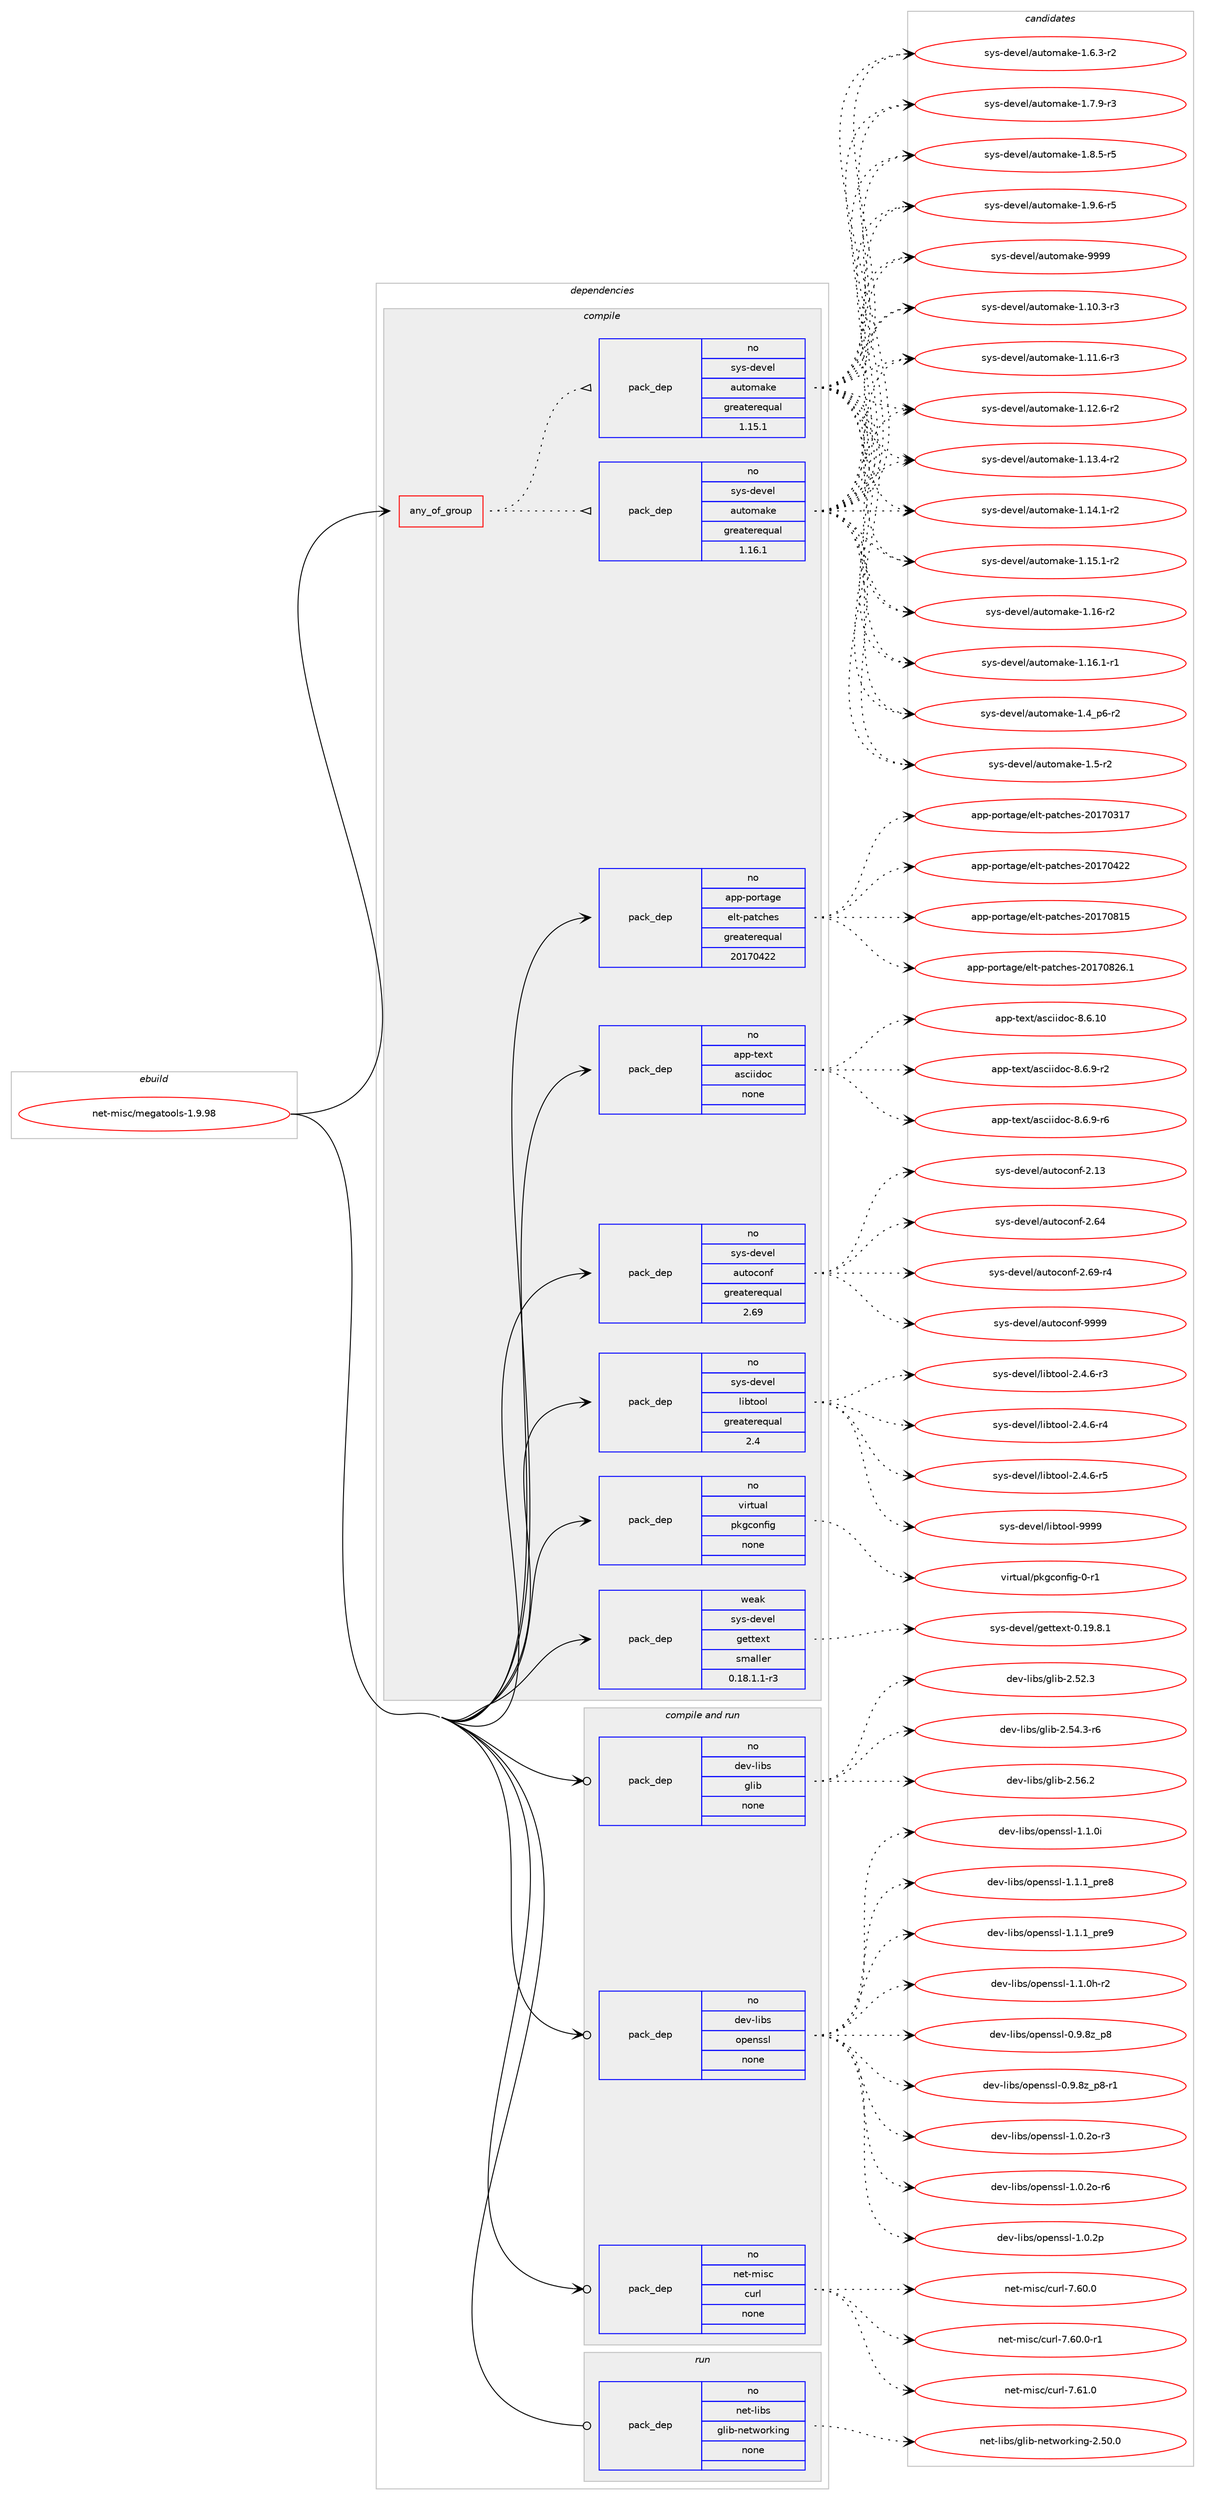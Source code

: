 digraph prolog {

# *************
# Graph options
# *************

newrank=true;
concentrate=true;
compound=true;
graph [rankdir=LR,fontname=Helvetica,fontsize=10,ranksep=1.5];#, ranksep=2.5, nodesep=0.2];
edge  [arrowhead=vee];
node  [fontname=Helvetica,fontsize=10];

# **********
# The ebuild
# **********

subgraph cluster_leftcol {
color=gray;
rank=same;
label=<<i>ebuild</i>>;
id [label="net-misc/megatools-1.9.98", color=red, width=4, href="../net-misc/megatools-1.9.98.svg"];
}

# ****************
# The dependencies
# ****************

subgraph cluster_midcol {
color=gray;
label=<<i>dependencies</i>>;
subgraph cluster_compile {
fillcolor="#eeeeee";
style=filled;
label=<<i>compile</i>>;
subgraph any5 {
dependency222 [label=<<TABLE BORDER="0" CELLBORDER="1" CELLSPACING="0" CELLPADDING="4"><TR><TD CELLPADDING="10">any_of_group</TD></TR></TABLE>>, shape=none, color=red];subgraph pack150 {
dependency223 [label=<<TABLE BORDER="0" CELLBORDER="1" CELLSPACING="0" CELLPADDING="4" WIDTH="220"><TR><TD ROWSPAN="6" CELLPADDING="30">pack_dep</TD></TR><TR><TD WIDTH="110">no</TD></TR><TR><TD>sys-devel</TD></TR><TR><TD>automake</TD></TR><TR><TD>greaterequal</TD></TR><TR><TD>1.16.1</TD></TR></TABLE>>, shape=none, color=blue];
}
dependency222:e -> dependency223:w [weight=20,style="dotted",arrowhead="oinv"];
subgraph pack151 {
dependency224 [label=<<TABLE BORDER="0" CELLBORDER="1" CELLSPACING="0" CELLPADDING="4" WIDTH="220"><TR><TD ROWSPAN="6" CELLPADDING="30">pack_dep</TD></TR><TR><TD WIDTH="110">no</TD></TR><TR><TD>sys-devel</TD></TR><TR><TD>automake</TD></TR><TR><TD>greaterequal</TD></TR><TR><TD>1.15.1</TD></TR></TABLE>>, shape=none, color=blue];
}
dependency222:e -> dependency224:w [weight=20,style="dotted",arrowhead="oinv"];
}
id:e -> dependency222:w [weight=20,style="solid",arrowhead="vee"];
subgraph pack152 {
dependency225 [label=<<TABLE BORDER="0" CELLBORDER="1" CELLSPACING="0" CELLPADDING="4" WIDTH="220"><TR><TD ROWSPAN="6" CELLPADDING="30">pack_dep</TD></TR><TR><TD WIDTH="110">no</TD></TR><TR><TD>app-portage</TD></TR><TR><TD>elt-patches</TD></TR><TR><TD>greaterequal</TD></TR><TR><TD>20170422</TD></TR></TABLE>>, shape=none, color=blue];
}
id:e -> dependency225:w [weight=20,style="solid",arrowhead="vee"];
subgraph pack153 {
dependency226 [label=<<TABLE BORDER="0" CELLBORDER="1" CELLSPACING="0" CELLPADDING="4" WIDTH="220"><TR><TD ROWSPAN="6" CELLPADDING="30">pack_dep</TD></TR><TR><TD WIDTH="110">no</TD></TR><TR><TD>app-text</TD></TR><TR><TD>asciidoc</TD></TR><TR><TD>none</TD></TR><TR><TD></TD></TR></TABLE>>, shape=none, color=blue];
}
id:e -> dependency226:w [weight=20,style="solid",arrowhead="vee"];
subgraph pack154 {
dependency227 [label=<<TABLE BORDER="0" CELLBORDER="1" CELLSPACING="0" CELLPADDING="4" WIDTH="220"><TR><TD ROWSPAN="6" CELLPADDING="30">pack_dep</TD></TR><TR><TD WIDTH="110">no</TD></TR><TR><TD>sys-devel</TD></TR><TR><TD>autoconf</TD></TR><TR><TD>greaterequal</TD></TR><TR><TD>2.69</TD></TR></TABLE>>, shape=none, color=blue];
}
id:e -> dependency227:w [weight=20,style="solid",arrowhead="vee"];
subgraph pack155 {
dependency228 [label=<<TABLE BORDER="0" CELLBORDER="1" CELLSPACING="0" CELLPADDING="4" WIDTH="220"><TR><TD ROWSPAN="6" CELLPADDING="30">pack_dep</TD></TR><TR><TD WIDTH="110">no</TD></TR><TR><TD>sys-devel</TD></TR><TR><TD>libtool</TD></TR><TR><TD>greaterequal</TD></TR><TR><TD>2.4</TD></TR></TABLE>>, shape=none, color=blue];
}
id:e -> dependency228:w [weight=20,style="solid",arrowhead="vee"];
subgraph pack156 {
dependency229 [label=<<TABLE BORDER="0" CELLBORDER="1" CELLSPACING="0" CELLPADDING="4" WIDTH="220"><TR><TD ROWSPAN="6" CELLPADDING="30">pack_dep</TD></TR><TR><TD WIDTH="110">no</TD></TR><TR><TD>virtual</TD></TR><TR><TD>pkgconfig</TD></TR><TR><TD>none</TD></TR><TR><TD></TD></TR></TABLE>>, shape=none, color=blue];
}
id:e -> dependency229:w [weight=20,style="solid",arrowhead="vee"];
subgraph pack157 {
dependency230 [label=<<TABLE BORDER="0" CELLBORDER="1" CELLSPACING="0" CELLPADDING="4" WIDTH="220"><TR><TD ROWSPAN="6" CELLPADDING="30">pack_dep</TD></TR><TR><TD WIDTH="110">weak</TD></TR><TR><TD>sys-devel</TD></TR><TR><TD>gettext</TD></TR><TR><TD>smaller</TD></TR><TR><TD>0.18.1.1-r3</TD></TR></TABLE>>, shape=none, color=blue];
}
id:e -> dependency230:w [weight=20,style="solid",arrowhead="vee"];
}
subgraph cluster_compileandrun {
fillcolor="#eeeeee";
style=filled;
label=<<i>compile and run</i>>;
subgraph pack158 {
dependency231 [label=<<TABLE BORDER="0" CELLBORDER="1" CELLSPACING="0" CELLPADDING="4" WIDTH="220"><TR><TD ROWSPAN="6" CELLPADDING="30">pack_dep</TD></TR><TR><TD WIDTH="110">no</TD></TR><TR><TD>dev-libs</TD></TR><TR><TD>glib</TD></TR><TR><TD>none</TD></TR><TR><TD></TD></TR></TABLE>>, shape=none, color=blue];
}
id:e -> dependency231:w [weight=20,style="solid",arrowhead="odotvee"];
subgraph pack159 {
dependency232 [label=<<TABLE BORDER="0" CELLBORDER="1" CELLSPACING="0" CELLPADDING="4" WIDTH="220"><TR><TD ROWSPAN="6" CELLPADDING="30">pack_dep</TD></TR><TR><TD WIDTH="110">no</TD></TR><TR><TD>dev-libs</TD></TR><TR><TD>openssl</TD></TR><TR><TD>none</TD></TR><TR><TD></TD></TR></TABLE>>, shape=none, color=blue];
}
id:e -> dependency232:w [weight=20,style="solid",arrowhead="odotvee"];
subgraph pack160 {
dependency233 [label=<<TABLE BORDER="0" CELLBORDER="1" CELLSPACING="0" CELLPADDING="4" WIDTH="220"><TR><TD ROWSPAN="6" CELLPADDING="30">pack_dep</TD></TR><TR><TD WIDTH="110">no</TD></TR><TR><TD>net-misc</TD></TR><TR><TD>curl</TD></TR><TR><TD>none</TD></TR><TR><TD></TD></TR></TABLE>>, shape=none, color=blue];
}
id:e -> dependency233:w [weight=20,style="solid",arrowhead="odotvee"];
}
subgraph cluster_run {
fillcolor="#eeeeee";
style=filled;
label=<<i>run</i>>;
subgraph pack161 {
dependency234 [label=<<TABLE BORDER="0" CELLBORDER="1" CELLSPACING="0" CELLPADDING="4" WIDTH="220"><TR><TD ROWSPAN="6" CELLPADDING="30">pack_dep</TD></TR><TR><TD WIDTH="110">no</TD></TR><TR><TD>net-libs</TD></TR><TR><TD>glib-networking</TD></TR><TR><TD>none</TD></TR><TR><TD></TD></TR></TABLE>>, shape=none, color=blue];
}
id:e -> dependency234:w [weight=20,style="solid",arrowhead="odot"];
}
}

# **************
# The candidates
# **************

subgraph cluster_choices {
rank=same;
color=gray;
label=<<i>candidates</i>>;

subgraph choice150 {
color=black;
nodesep=1;
choice11512111545100101118101108479711711611110997107101454946494846514511451 [label="sys-devel/automake-1.10.3-r3", color=red, width=4,href="../sys-devel/automake-1.10.3-r3.svg"];
choice11512111545100101118101108479711711611110997107101454946494946544511451 [label="sys-devel/automake-1.11.6-r3", color=red, width=4,href="../sys-devel/automake-1.11.6-r3.svg"];
choice11512111545100101118101108479711711611110997107101454946495046544511450 [label="sys-devel/automake-1.12.6-r2", color=red, width=4,href="../sys-devel/automake-1.12.6-r2.svg"];
choice11512111545100101118101108479711711611110997107101454946495146524511450 [label="sys-devel/automake-1.13.4-r2", color=red, width=4,href="../sys-devel/automake-1.13.4-r2.svg"];
choice11512111545100101118101108479711711611110997107101454946495246494511450 [label="sys-devel/automake-1.14.1-r2", color=red, width=4,href="../sys-devel/automake-1.14.1-r2.svg"];
choice11512111545100101118101108479711711611110997107101454946495346494511450 [label="sys-devel/automake-1.15.1-r2", color=red, width=4,href="../sys-devel/automake-1.15.1-r2.svg"];
choice1151211154510010111810110847971171161111099710710145494649544511450 [label="sys-devel/automake-1.16-r2", color=red, width=4,href="../sys-devel/automake-1.16-r2.svg"];
choice11512111545100101118101108479711711611110997107101454946495446494511449 [label="sys-devel/automake-1.16.1-r1", color=red, width=4,href="../sys-devel/automake-1.16.1-r1.svg"];
choice115121115451001011181011084797117116111109971071014549465295112544511450 [label="sys-devel/automake-1.4_p6-r2", color=red, width=4,href="../sys-devel/automake-1.4_p6-r2.svg"];
choice11512111545100101118101108479711711611110997107101454946534511450 [label="sys-devel/automake-1.5-r2", color=red, width=4,href="../sys-devel/automake-1.5-r2.svg"];
choice115121115451001011181011084797117116111109971071014549465446514511450 [label="sys-devel/automake-1.6.3-r2", color=red, width=4,href="../sys-devel/automake-1.6.3-r2.svg"];
choice115121115451001011181011084797117116111109971071014549465546574511451 [label="sys-devel/automake-1.7.9-r3", color=red, width=4,href="../sys-devel/automake-1.7.9-r3.svg"];
choice115121115451001011181011084797117116111109971071014549465646534511453 [label="sys-devel/automake-1.8.5-r5", color=red, width=4,href="../sys-devel/automake-1.8.5-r5.svg"];
choice115121115451001011181011084797117116111109971071014549465746544511453 [label="sys-devel/automake-1.9.6-r5", color=red, width=4,href="../sys-devel/automake-1.9.6-r5.svg"];
choice115121115451001011181011084797117116111109971071014557575757 [label="sys-devel/automake-9999", color=red, width=4,href="../sys-devel/automake-9999.svg"];
dependency223:e -> choice11512111545100101118101108479711711611110997107101454946494846514511451:w [style=dotted,weight="100"];
dependency223:e -> choice11512111545100101118101108479711711611110997107101454946494946544511451:w [style=dotted,weight="100"];
dependency223:e -> choice11512111545100101118101108479711711611110997107101454946495046544511450:w [style=dotted,weight="100"];
dependency223:e -> choice11512111545100101118101108479711711611110997107101454946495146524511450:w [style=dotted,weight="100"];
dependency223:e -> choice11512111545100101118101108479711711611110997107101454946495246494511450:w [style=dotted,weight="100"];
dependency223:e -> choice11512111545100101118101108479711711611110997107101454946495346494511450:w [style=dotted,weight="100"];
dependency223:e -> choice1151211154510010111810110847971171161111099710710145494649544511450:w [style=dotted,weight="100"];
dependency223:e -> choice11512111545100101118101108479711711611110997107101454946495446494511449:w [style=dotted,weight="100"];
dependency223:e -> choice115121115451001011181011084797117116111109971071014549465295112544511450:w [style=dotted,weight="100"];
dependency223:e -> choice11512111545100101118101108479711711611110997107101454946534511450:w [style=dotted,weight="100"];
dependency223:e -> choice115121115451001011181011084797117116111109971071014549465446514511450:w [style=dotted,weight="100"];
dependency223:e -> choice115121115451001011181011084797117116111109971071014549465546574511451:w [style=dotted,weight="100"];
dependency223:e -> choice115121115451001011181011084797117116111109971071014549465646534511453:w [style=dotted,weight="100"];
dependency223:e -> choice115121115451001011181011084797117116111109971071014549465746544511453:w [style=dotted,weight="100"];
dependency223:e -> choice115121115451001011181011084797117116111109971071014557575757:w [style=dotted,weight="100"];
}
subgraph choice151 {
color=black;
nodesep=1;
choice11512111545100101118101108479711711611110997107101454946494846514511451 [label="sys-devel/automake-1.10.3-r3", color=red, width=4,href="../sys-devel/automake-1.10.3-r3.svg"];
choice11512111545100101118101108479711711611110997107101454946494946544511451 [label="sys-devel/automake-1.11.6-r3", color=red, width=4,href="../sys-devel/automake-1.11.6-r3.svg"];
choice11512111545100101118101108479711711611110997107101454946495046544511450 [label="sys-devel/automake-1.12.6-r2", color=red, width=4,href="../sys-devel/automake-1.12.6-r2.svg"];
choice11512111545100101118101108479711711611110997107101454946495146524511450 [label="sys-devel/automake-1.13.4-r2", color=red, width=4,href="../sys-devel/automake-1.13.4-r2.svg"];
choice11512111545100101118101108479711711611110997107101454946495246494511450 [label="sys-devel/automake-1.14.1-r2", color=red, width=4,href="../sys-devel/automake-1.14.1-r2.svg"];
choice11512111545100101118101108479711711611110997107101454946495346494511450 [label="sys-devel/automake-1.15.1-r2", color=red, width=4,href="../sys-devel/automake-1.15.1-r2.svg"];
choice1151211154510010111810110847971171161111099710710145494649544511450 [label="sys-devel/automake-1.16-r2", color=red, width=4,href="../sys-devel/automake-1.16-r2.svg"];
choice11512111545100101118101108479711711611110997107101454946495446494511449 [label="sys-devel/automake-1.16.1-r1", color=red, width=4,href="../sys-devel/automake-1.16.1-r1.svg"];
choice115121115451001011181011084797117116111109971071014549465295112544511450 [label="sys-devel/automake-1.4_p6-r2", color=red, width=4,href="../sys-devel/automake-1.4_p6-r2.svg"];
choice11512111545100101118101108479711711611110997107101454946534511450 [label="sys-devel/automake-1.5-r2", color=red, width=4,href="../sys-devel/automake-1.5-r2.svg"];
choice115121115451001011181011084797117116111109971071014549465446514511450 [label="sys-devel/automake-1.6.3-r2", color=red, width=4,href="../sys-devel/automake-1.6.3-r2.svg"];
choice115121115451001011181011084797117116111109971071014549465546574511451 [label="sys-devel/automake-1.7.9-r3", color=red, width=4,href="../sys-devel/automake-1.7.9-r3.svg"];
choice115121115451001011181011084797117116111109971071014549465646534511453 [label="sys-devel/automake-1.8.5-r5", color=red, width=4,href="../sys-devel/automake-1.8.5-r5.svg"];
choice115121115451001011181011084797117116111109971071014549465746544511453 [label="sys-devel/automake-1.9.6-r5", color=red, width=4,href="../sys-devel/automake-1.9.6-r5.svg"];
choice115121115451001011181011084797117116111109971071014557575757 [label="sys-devel/automake-9999", color=red, width=4,href="../sys-devel/automake-9999.svg"];
dependency224:e -> choice11512111545100101118101108479711711611110997107101454946494846514511451:w [style=dotted,weight="100"];
dependency224:e -> choice11512111545100101118101108479711711611110997107101454946494946544511451:w [style=dotted,weight="100"];
dependency224:e -> choice11512111545100101118101108479711711611110997107101454946495046544511450:w [style=dotted,weight="100"];
dependency224:e -> choice11512111545100101118101108479711711611110997107101454946495146524511450:w [style=dotted,weight="100"];
dependency224:e -> choice11512111545100101118101108479711711611110997107101454946495246494511450:w [style=dotted,weight="100"];
dependency224:e -> choice11512111545100101118101108479711711611110997107101454946495346494511450:w [style=dotted,weight="100"];
dependency224:e -> choice1151211154510010111810110847971171161111099710710145494649544511450:w [style=dotted,weight="100"];
dependency224:e -> choice11512111545100101118101108479711711611110997107101454946495446494511449:w [style=dotted,weight="100"];
dependency224:e -> choice115121115451001011181011084797117116111109971071014549465295112544511450:w [style=dotted,weight="100"];
dependency224:e -> choice11512111545100101118101108479711711611110997107101454946534511450:w [style=dotted,weight="100"];
dependency224:e -> choice115121115451001011181011084797117116111109971071014549465446514511450:w [style=dotted,weight="100"];
dependency224:e -> choice115121115451001011181011084797117116111109971071014549465546574511451:w [style=dotted,weight="100"];
dependency224:e -> choice115121115451001011181011084797117116111109971071014549465646534511453:w [style=dotted,weight="100"];
dependency224:e -> choice115121115451001011181011084797117116111109971071014549465746544511453:w [style=dotted,weight="100"];
dependency224:e -> choice115121115451001011181011084797117116111109971071014557575757:w [style=dotted,weight="100"];
}
subgraph choice152 {
color=black;
nodesep=1;
choice97112112451121111141169710310147101108116451129711699104101115455048495548514955 [label="app-portage/elt-patches-20170317", color=red, width=4,href="../app-portage/elt-patches-20170317.svg"];
choice97112112451121111141169710310147101108116451129711699104101115455048495548525050 [label="app-portage/elt-patches-20170422", color=red, width=4,href="../app-portage/elt-patches-20170422.svg"];
choice97112112451121111141169710310147101108116451129711699104101115455048495548564953 [label="app-portage/elt-patches-20170815", color=red, width=4,href="../app-portage/elt-patches-20170815.svg"];
choice971121124511211111411697103101471011081164511297116991041011154550484955485650544649 [label="app-portage/elt-patches-20170826.1", color=red, width=4,href="../app-portage/elt-patches-20170826.1.svg"];
dependency225:e -> choice97112112451121111141169710310147101108116451129711699104101115455048495548514955:w [style=dotted,weight="100"];
dependency225:e -> choice97112112451121111141169710310147101108116451129711699104101115455048495548525050:w [style=dotted,weight="100"];
dependency225:e -> choice97112112451121111141169710310147101108116451129711699104101115455048495548564953:w [style=dotted,weight="100"];
dependency225:e -> choice971121124511211111411697103101471011081164511297116991041011154550484955485650544649:w [style=dotted,weight="100"];
}
subgraph choice153 {
color=black;
nodesep=1;
choice97112112451161011201164797115991051051001119945564654464948 [label="app-text/asciidoc-8.6.10", color=red, width=4,href="../app-text/asciidoc-8.6.10.svg"];
choice9711211245116101120116479711599105105100111994556465446574511450 [label="app-text/asciidoc-8.6.9-r2", color=red, width=4,href="../app-text/asciidoc-8.6.9-r2.svg"];
choice9711211245116101120116479711599105105100111994556465446574511454 [label="app-text/asciidoc-8.6.9-r6", color=red, width=4,href="../app-text/asciidoc-8.6.9-r6.svg"];
dependency226:e -> choice97112112451161011201164797115991051051001119945564654464948:w [style=dotted,weight="100"];
dependency226:e -> choice9711211245116101120116479711599105105100111994556465446574511450:w [style=dotted,weight="100"];
dependency226:e -> choice9711211245116101120116479711599105105100111994556465446574511454:w [style=dotted,weight="100"];
}
subgraph choice154 {
color=black;
nodesep=1;
choice115121115451001011181011084797117116111991111101024550464951 [label="sys-devel/autoconf-2.13", color=red, width=4,href="../sys-devel/autoconf-2.13.svg"];
choice115121115451001011181011084797117116111991111101024550465452 [label="sys-devel/autoconf-2.64", color=red, width=4,href="../sys-devel/autoconf-2.64.svg"];
choice1151211154510010111810110847971171161119911111010245504654574511452 [label="sys-devel/autoconf-2.69-r4", color=red, width=4,href="../sys-devel/autoconf-2.69-r4.svg"];
choice115121115451001011181011084797117116111991111101024557575757 [label="sys-devel/autoconf-9999", color=red, width=4,href="../sys-devel/autoconf-9999.svg"];
dependency227:e -> choice115121115451001011181011084797117116111991111101024550464951:w [style=dotted,weight="100"];
dependency227:e -> choice115121115451001011181011084797117116111991111101024550465452:w [style=dotted,weight="100"];
dependency227:e -> choice1151211154510010111810110847971171161119911111010245504654574511452:w [style=dotted,weight="100"];
dependency227:e -> choice115121115451001011181011084797117116111991111101024557575757:w [style=dotted,weight="100"];
}
subgraph choice155 {
color=black;
nodesep=1;
choice1151211154510010111810110847108105981161111111084550465246544511451 [label="sys-devel/libtool-2.4.6-r3", color=red, width=4,href="../sys-devel/libtool-2.4.6-r3.svg"];
choice1151211154510010111810110847108105981161111111084550465246544511452 [label="sys-devel/libtool-2.4.6-r4", color=red, width=4,href="../sys-devel/libtool-2.4.6-r4.svg"];
choice1151211154510010111810110847108105981161111111084550465246544511453 [label="sys-devel/libtool-2.4.6-r5", color=red, width=4,href="../sys-devel/libtool-2.4.6-r5.svg"];
choice1151211154510010111810110847108105981161111111084557575757 [label="sys-devel/libtool-9999", color=red, width=4,href="../sys-devel/libtool-9999.svg"];
dependency228:e -> choice1151211154510010111810110847108105981161111111084550465246544511451:w [style=dotted,weight="100"];
dependency228:e -> choice1151211154510010111810110847108105981161111111084550465246544511452:w [style=dotted,weight="100"];
dependency228:e -> choice1151211154510010111810110847108105981161111111084550465246544511453:w [style=dotted,weight="100"];
dependency228:e -> choice1151211154510010111810110847108105981161111111084557575757:w [style=dotted,weight="100"];
}
subgraph choice156 {
color=black;
nodesep=1;
choice11810511411611797108471121071039911111010210510345484511449 [label="virtual/pkgconfig-0-r1", color=red, width=4,href="../virtual/pkgconfig-0-r1.svg"];
dependency229:e -> choice11810511411611797108471121071039911111010210510345484511449:w [style=dotted,weight="100"];
}
subgraph choice157 {
color=black;
nodesep=1;
choice1151211154510010111810110847103101116116101120116454846495746564649 [label="sys-devel/gettext-0.19.8.1", color=red, width=4,href="../sys-devel/gettext-0.19.8.1.svg"];
dependency230:e -> choice1151211154510010111810110847103101116116101120116454846495746564649:w [style=dotted,weight="100"];
}
subgraph choice158 {
color=black;
nodesep=1;
choice1001011184510810598115471031081059845504653504651 [label="dev-libs/glib-2.52.3", color=red, width=4,href="../dev-libs/glib-2.52.3.svg"];
choice10010111845108105981154710310810598455046535246514511454 [label="dev-libs/glib-2.54.3-r6", color=red, width=4,href="../dev-libs/glib-2.54.3-r6.svg"];
choice1001011184510810598115471031081059845504653544650 [label="dev-libs/glib-2.56.2", color=red, width=4,href="../dev-libs/glib-2.56.2.svg"];
dependency231:e -> choice1001011184510810598115471031081059845504653504651:w [style=dotted,weight="100"];
dependency231:e -> choice10010111845108105981154710310810598455046535246514511454:w [style=dotted,weight="100"];
dependency231:e -> choice1001011184510810598115471031081059845504653544650:w [style=dotted,weight="100"];
}
subgraph choice159 {
color=black;
nodesep=1;
choice1001011184510810598115471111121011101151151084549464946481044511450 [label="dev-libs/openssl-1.1.0h-r2", color=red, width=4,href="../dev-libs/openssl-1.1.0h-r2.svg"];
choice1001011184510810598115471111121011101151151084548465746561229511256 [label="dev-libs/openssl-0.9.8z_p8", color=red, width=4,href="../dev-libs/openssl-0.9.8z_p8.svg"];
choice10010111845108105981154711111210111011511510845484657465612295112564511449 [label="dev-libs/openssl-0.9.8z_p8-r1", color=red, width=4,href="../dev-libs/openssl-0.9.8z_p8-r1.svg"];
choice1001011184510810598115471111121011101151151084549464846501114511451 [label="dev-libs/openssl-1.0.2o-r3", color=red, width=4,href="../dev-libs/openssl-1.0.2o-r3.svg"];
choice1001011184510810598115471111121011101151151084549464846501114511454 [label="dev-libs/openssl-1.0.2o-r6", color=red, width=4,href="../dev-libs/openssl-1.0.2o-r6.svg"];
choice100101118451081059811547111112101110115115108454946484650112 [label="dev-libs/openssl-1.0.2p", color=red, width=4,href="../dev-libs/openssl-1.0.2p.svg"];
choice100101118451081059811547111112101110115115108454946494648105 [label="dev-libs/openssl-1.1.0i", color=red, width=4,href="../dev-libs/openssl-1.1.0i.svg"];
choice1001011184510810598115471111121011101151151084549464946499511211410156 [label="dev-libs/openssl-1.1.1_pre8", color=red, width=4,href="../dev-libs/openssl-1.1.1_pre8.svg"];
choice1001011184510810598115471111121011101151151084549464946499511211410157 [label="dev-libs/openssl-1.1.1_pre9", color=red, width=4,href="../dev-libs/openssl-1.1.1_pre9.svg"];
dependency232:e -> choice1001011184510810598115471111121011101151151084549464946481044511450:w [style=dotted,weight="100"];
dependency232:e -> choice1001011184510810598115471111121011101151151084548465746561229511256:w [style=dotted,weight="100"];
dependency232:e -> choice10010111845108105981154711111210111011511510845484657465612295112564511449:w [style=dotted,weight="100"];
dependency232:e -> choice1001011184510810598115471111121011101151151084549464846501114511451:w [style=dotted,weight="100"];
dependency232:e -> choice1001011184510810598115471111121011101151151084549464846501114511454:w [style=dotted,weight="100"];
dependency232:e -> choice100101118451081059811547111112101110115115108454946484650112:w [style=dotted,weight="100"];
dependency232:e -> choice100101118451081059811547111112101110115115108454946494648105:w [style=dotted,weight="100"];
dependency232:e -> choice1001011184510810598115471111121011101151151084549464946499511211410156:w [style=dotted,weight="100"];
dependency232:e -> choice1001011184510810598115471111121011101151151084549464946499511211410157:w [style=dotted,weight="100"];
}
subgraph choice160 {
color=black;
nodesep=1;
choice1101011164510910511599479911711410845554654484648 [label="net-misc/curl-7.60.0", color=red, width=4,href="../net-misc/curl-7.60.0.svg"];
choice11010111645109105115994799117114108455546544846484511449 [label="net-misc/curl-7.60.0-r1", color=red, width=4,href="../net-misc/curl-7.60.0-r1.svg"];
choice1101011164510910511599479911711410845554654494648 [label="net-misc/curl-7.61.0", color=red, width=4,href="../net-misc/curl-7.61.0.svg"];
dependency233:e -> choice1101011164510910511599479911711410845554654484648:w [style=dotted,weight="100"];
dependency233:e -> choice11010111645109105115994799117114108455546544846484511449:w [style=dotted,weight="100"];
dependency233:e -> choice1101011164510910511599479911711410845554654494648:w [style=dotted,weight="100"];
}
subgraph choice161 {
color=black;
nodesep=1;
choice110101116451081059811547103108105984511010111611911111410710511010345504653484648 [label="net-libs/glib-networking-2.50.0", color=red, width=4,href="../net-libs/glib-networking-2.50.0.svg"];
dependency234:e -> choice110101116451081059811547103108105984511010111611911111410710511010345504653484648:w [style=dotted,weight="100"];
}
}

}
